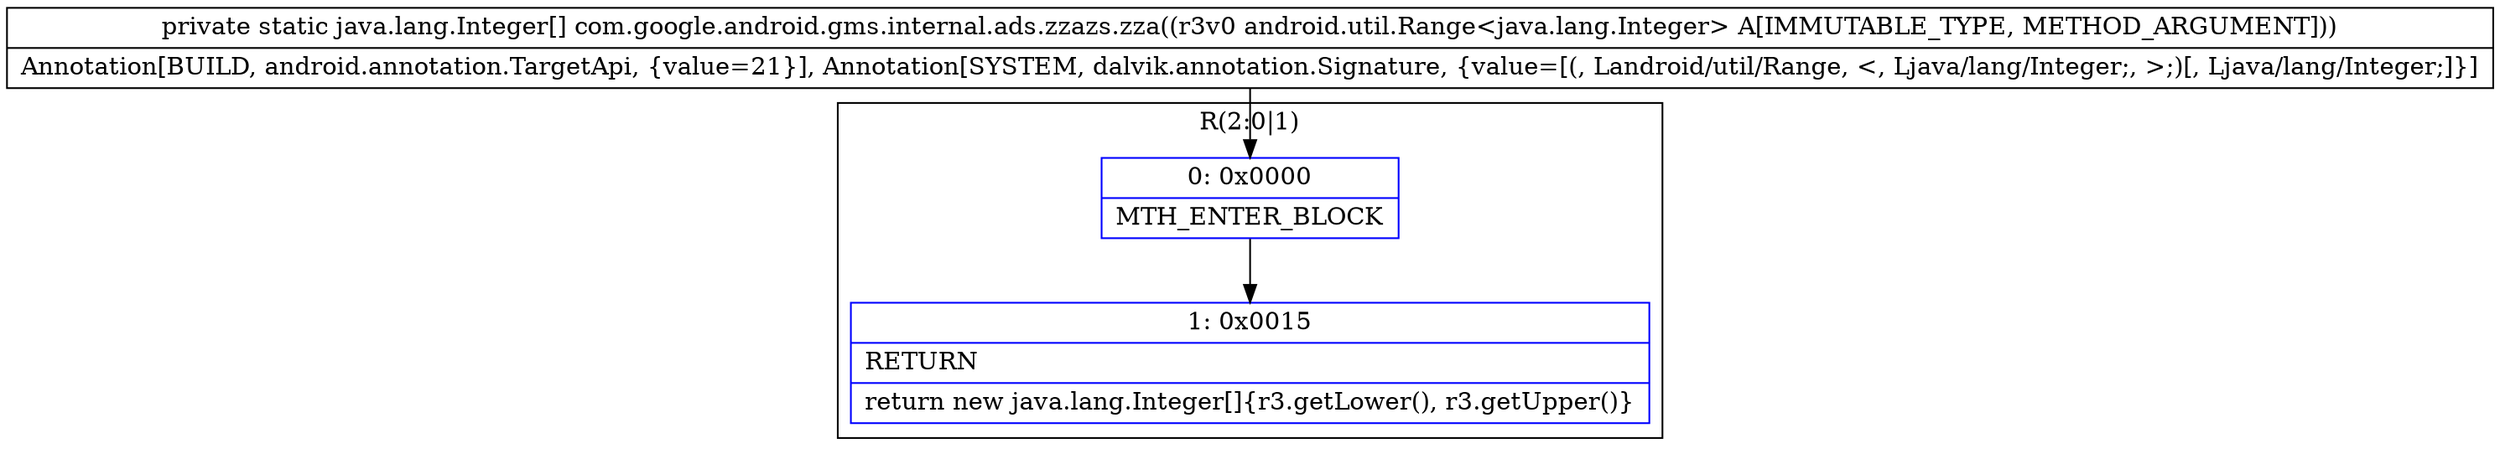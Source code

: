 digraph "CFG forcom.google.android.gms.internal.ads.zzazs.zza(Landroid\/util\/Range;)[Ljava\/lang\/Integer;" {
subgraph cluster_Region_670579886 {
label = "R(2:0|1)";
node [shape=record,color=blue];
Node_0 [shape=record,label="{0\:\ 0x0000|MTH_ENTER_BLOCK\l}"];
Node_1 [shape=record,label="{1\:\ 0x0015|RETURN\l|return new java.lang.Integer[]\{r3.getLower(), r3.getUpper()\}\l}"];
}
MethodNode[shape=record,label="{private static java.lang.Integer[] com.google.android.gms.internal.ads.zzazs.zza((r3v0 android.util.Range\<java.lang.Integer\> A[IMMUTABLE_TYPE, METHOD_ARGUMENT]))  | Annotation[BUILD, android.annotation.TargetApi, \{value=21\}], Annotation[SYSTEM, dalvik.annotation.Signature, \{value=[(, Landroid\/util\/Range, \<, Ljava\/lang\/Integer;, \>;)[, Ljava\/lang\/Integer;]\}]\l}"];
MethodNode -> Node_0;
Node_0 -> Node_1;
}


